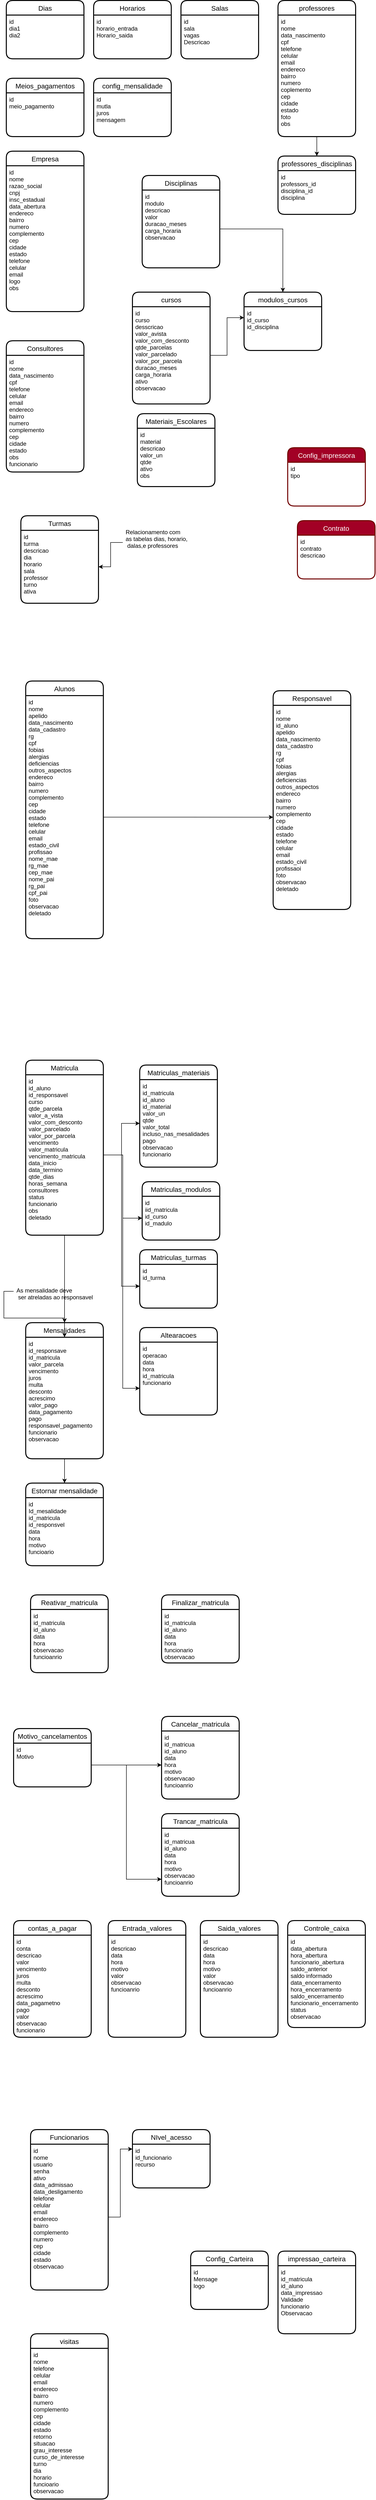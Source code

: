 <mxfile version="22.0.3" type="device">
  <diagram id="X-liFEKZv9NLR8DLZPbJ" name="Page-1">
    <mxGraphModel dx="1434" dy="871" grid="1" gridSize="10" guides="1" tooltips="1" connect="1" arrows="1" fold="1" page="1" pageScale="1" pageWidth="850" pageHeight="1100" math="0" shadow="0">
      <root>
        <mxCell id="0" />
        <mxCell id="1" parent="0" />
        <mxCell id="nvbjZyCiDaDG4opXZh0n-1" value="Dias" style="swimlane;childLayout=stackLayout;horizontal=1;startSize=30;horizontalStack=0;rounded=1;fontSize=14;fontStyle=0;strokeWidth=2;resizeParent=0;resizeLast=1;shadow=0;dashed=0;align=center;" parent="1" vertex="1">
          <mxGeometry x="70" y="70" width="160" height="120" as="geometry" />
        </mxCell>
        <mxCell id="nvbjZyCiDaDG4opXZh0n-2" value="id&#xa;dia1&#xa;dia2" style="align=left;strokeColor=none;fillColor=none;spacingLeft=4;fontSize=12;verticalAlign=top;resizable=0;rotatable=0;part=1;" parent="nvbjZyCiDaDG4opXZh0n-1" vertex="1">
          <mxGeometry y="30" width="160" height="90" as="geometry" />
        </mxCell>
        <mxCell id="nvbjZyCiDaDG4opXZh0n-5" value="Horarios" style="swimlane;childLayout=stackLayout;horizontal=1;startSize=30;horizontalStack=0;rounded=1;fontSize=14;fontStyle=0;strokeWidth=2;resizeParent=0;resizeLast=1;shadow=0;dashed=0;align=center;" parent="1" vertex="1">
          <mxGeometry x="250" y="70" width="160" height="120" as="geometry" />
        </mxCell>
        <mxCell id="nvbjZyCiDaDG4opXZh0n-6" value="id&#xa;horario_entrada&#xa;Horario_saida" style="align=left;strokeColor=none;fillColor=none;spacingLeft=4;fontSize=12;verticalAlign=top;resizable=0;rotatable=0;part=1;" parent="nvbjZyCiDaDG4opXZh0n-5" vertex="1">
          <mxGeometry y="30" width="160" height="90" as="geometry" />
        </mxCell>
        <mxCell id="nvbjZyCiDaDG4opXZh0n-7" value="Salas" style="swimlane;childLayout=stackLayout;horizontal=1;startSize=30;horizontalStack=0;rounded=1;fontSize=14;fontStyle=0;strokeWidth=2;resizeParent=0;resizeLast=1;shadow=0;dashed=0;align=center;" parent="1" vertex="1">
          <mxGeometry x="430" y="70" width="160" height="120" as="geometry" />
        </mxCell>
        <mxCell id="nvbjZyCiDaDG4opXZh0n-8" value="id&#xa;sala&#xa;vagas&#xa;Descricao" style="align=left;strokeColor=none;fillColor=none;spacingLeft=4;fontSize=12;verticalAlign=top;resizable=0;rotatable=0;part=1;" parent="nvbjZyCiDaDG4opXZh0n-7" vertex="1">
          <mxGeometry y="30" width="160" height="90" as="geometry" />
        </mxCell>
        <mxCell id="nvbjZyCiDaDG4opXZh0n-9" value="Meios_pagamentos" style="swimlane;childLayout=stackLayout;horizontal=1;startSize=30;horizontalStack=0;rounded=1;fontSize=14;fontStyle=0;strokeWidth=2;resizeParent=0;resizeLast=1;shadow=0;dashed=0;align=center;" parent="1" vertex="1">
          <mxGeometry x="70" y="230" width="160" height="120" as="geometry" />
        </mxCell>
        <mxCell id="nvbjZyCiDaDG4opXZh0n-10" value="id&#xa;meio_pagamento&#xa;" style="align=left;strokeColor=none;fillColor=none;spacingLeft=4;fontSize=12;verticalAlign=top;resizable=0;rotatable=0;part=1;" parent="nvbjZyCiDaDG4opXZh0n-9" vertex="1">
          <mxGeometry y="30" width="160" height="90" as="geometry" />
        </mxCell>
        <mxCell id="nvbjZyCiDaDG4opXZh0n-11" value="config_mensalidade" style="swimlane;childLayout=stackLayout;horizontal=1;startSize=30;horizontalStack=0;rounded=1;fontSize=14;fontStyle=0;strokeWidth=2;resizeParent=0;resizeLast=1;shadow=0;dashed=0;align=center;" parent="1" vertex="1">
          <mxGeometry x="250" y="230" width="160" height="120" as="geometry" />
        </mxCell>
        <mxCell id="nvbjZyCiDaDG4opXZh0n-12" value="id&#xa;mutla&#xa;juros&#xa;mensagem" style="align=left;strokeColor=none;fillColor=none;spacingLeft=4;fontSize=12;verticalAlign=top;resizable=0;rotatable=0;part=1;" parent="nvbjZyCiDaDG4opXZh0n-11" vertex="1">
          <mxGeometry y="30" width="160" height="90" as="geometry" />
        </mxCell>
        <mxCell id="nvbjZyCiDaDG4opXZh0n-13" value="Config_impressora" style="swimlane;childLayout=stackLayout;horizontal=1;startSize=30;horizontalStack=0;rounded=1;fontSize=14;fontStyle=0;strokeWidth=2;resizeParent=0;resizeLast=1;shadow=0;dashed=0;align=center;fillColor=#a20025;fontColor=#ffffff;strokeColor=#6F0000;" parent="1" vertex="1">
          <mxGeometry x="650" y="990" width="160" height="120" as="geometry" />
        </mxCell>
        <mxCell id="nvbjZyCiDaDG4opXZh0n-14" value="id&#xa;tipo" style="align=left;strokeColor=none;fillColor=none;spacingLeft=4;fontSize=12;verticalAlign=top;resizable=0;rotatable=0;part=1;" parent="nvbjZyCiDaDG4opXZh0n-13" vertex="1">
          <mxGeometry y="30" width="160" height="90" as="geometry" />
        </mxCell>
        <mxCell id="nvbjZyCiDaDG4opXZh0n-15" value="Empresa" style="swimlane;childLayout=stackLayout;horizontal=1;startSize=30;horizontalStack=0;rounded=1;fontSize=14;fontStyle=0;strokeWidth=2;resizeParent=0;resizeLast=1;shadow=0;dashed=0;align=center;" parent="1" vertex="1">
          <mxGeometry x="70" y="380" width="160" height="330" as="geometry" />
        </mxCell>
        <mxCell id="nvbjZyCiDaDG4opXZh0n-16" value="id&#xa;nome&#xa;razao_social&#xa;cnpj&#xa;insc_estadual&#xa;data_abertura&#xa;endereco&#xa;bairro&#xa;numero&#xa;complemento&#xa;cep&#xa;cidade&#xa;estado&#xa;telefone&#xa;celular&#xa;email&#xa;logo&#xa;obs" style="align=left;strokeColor=none;fillColor=none;spacingLeft=4;fontSize=12;verticalAlign=top;resizable=0;rotatable=0;part=1;" parent="nvbjZyCiDaDG4opXZh0n-15" vertex="1">
          <mxGeometry y="30" width="160" height="300" as="geometry" />
        </mxCell>
        <mxCell id="nvbjZyCiDaDG4opXZh0n-17" value="Disciplinas" style="swimlane;childLayout=stackLayout;horizontal=1;startSize=30;horizontalStack=0;rounded=1;fontSize=14;fontStyle=0;strokeWidth=2;resizeParent=0;resizeLast=1;shadow=0;dashed=0;align=center;" parent="1" vertex="1">
          <mxGeometry x="350" y="430" width="160" height="190" as="geometry" />
        </mxCell>
        <mxCell id="nvbjZyCiDaDG4opXZh0n-18" value="id&#xa;modulo&#xa;descricao&#xa;valor&#xa;duracao_meses&#xa;carga_horaria&#xa;observacao" style="align=left;strokeColor=none;fillColor=none;spacingLeft=4;fontSize=12;verticalAlign=top;resizable=0;rotatable=0;part=1;" parent="nvbjZyCiDaDG4opXZh0n-17" vertex="1">
          <mxGeometry y="30" width="160" height="160" as="geometry" />
        </mxCell>
        <mxCell id="nvbjZyCiDaDG4opXZh0n-19" value="cursos" style="swimlane;childLayout=stackLayout;horizontal=1;startSize=30;horizontalStack=0;rounded=1;fontSize=14;fontStyle=0;strokeWidth=2;resizeParent=0;resizeLast=1;shadow=0;dashed=0;align=center;" parent="1" vertex="1">
          <mxGeometry x="330" y="670" width="160" height="230" as="geometry" />
        </mxCell>
        <mxCell id="nvbjZyCiDaDG4opXZh0n-20" value="id&#xa;curso&#xa;desscricao&#xa;valor_avista&#xa;valor_com_desconto&#xa;qtde_parcelas&#xa;valor_parcelado&#xa;valor_por_parcela&#xa;duracao_meses&#xa;carga_horaria&#xa;ativo&#xa;observacao&#xa;" style="align=left;strokeColor=none;fillColor=none;spacingLeft=4;fontSize=12;verticalAlign=top;resizable=0;rotatable=0;part=1;" parent="nvbjZyCiDaDG4opXZh0n-19" vertex="1">
          <mxGeometry y="30" width="160" height="200" as="geometry" />
        </mxCell>
        <mxCell id="nvbjZyCiDaDG4opXZh0n-22" value="modulos_cursos" style="swimlane;childLayout=stackLayout;horizontal=1;startSize=30;horizontalStack=0;rounded=1;fontSize=14;fontStyle=0;strokeWidth=2;resizeParent=0;resizeLast=1;shadow=0;dashed=0;align=center;" parent="1" vertex="1">
          <mxGeometry x="560" y="670" width="160" height="120" as="geometry" />
        </mxCell>
        <mxCell id="nvbjZyCiDaDG4opXZh0n-23" value="id&#xa;id_curso&#xa;id_disciplina&#xa;" style="align=left;strokeColor=none;fillColor=none;spacingLeft=4;fontSize=12;verticalAlign=top;resizable=0;rotatable=0;part=1;" parent="nvbjZyCiDaDG4opXZh0n-22" vertex="1">
          <mxGeometry y="30" width="160" height="90" as="geometry" />
        </mxCell>
        <mxCell id="nvbjZyCiDaDG4opXZh0n-24" style="edgeStyle=orthogonalEdgeStyle;rounded=0;orthogonalLoop=1;jettySize=auto;html=1;entryX=0;entryY=0.25;entryDx=0;entryDy=0;" parent="1" source="nvbjZyCiDaDG4opXZh0n-20" target="nvbjZyCiDaDG4opXZh0n-23" edge="1">
          <mxGeometry relative="1" as="geometry" />
        </mxCell>
        <mxCell id="nvbjZyCiDaDG4opXZh0n-26" value="Turmas" style="swimlane;childLayout=stackLayout;horizontal=1;startSize=30;horizontalStack=0;rounded=1;fontSize=14;fontStyle=0;strokeWidth=2;resizeParent=0;resizeLast=1;shadow=0;dashed=0;align=center;" parent="1" vertex="1">
          <mxGeometry x="100" y="1130" width="160" height="180" as="geometry" />
        </mxCell>
        <mxCell id="nvbjZyCiDaDG4opXZh0n-27" value="id&#xa;turma&#xa;descricao&#xa;dia&#xa;horario&#xa;sala&#xa;professor&#xa;turno&#xa;ativa" style="align=left;strokeColor=none;fillColor=none;spacingLeft=4;fontSize=12;verticalAlign=top;resizable=0;rotatable=0;part=1;" parent="nvbjZyCiDaDG4opXZh0n-26" vertex="1">
          <mxGeometry y="30" width="160" height="150" as="geometry" />
        </mxCell>
        <mxCell id="nvbjZyCiDaDG4opXZh0n-28" value="professores" style="swimlane;childLayout=stackLayout;horizontal=1;startSize=30;horizontalStack=0;rounded=1;fontSize=14;fontStyle=0;strokeWidth=2;resizeParent=0;resizeLast=1;shadow=0;dashed=0;align=center;" parent="1" vertex="1">
          <mxGeometry x="630" y="70" width="160" height="280" as="geometry" />
        </mxCell>
        <mxCell id="nvbjZyCiDaDG4opXZh0n-29" value="id&#xa;nome&#xa;data_nascimento&#xa;cpf&#xa;telefone&#xa;celular&#xa;email&#xa;endereco&#xa;bairro&#xa;numero&#xa;coplemento&#xa;cep&#xa;cidade&#xa;estado&#xa;foto&#xa;obs" style="align=left;strokeColor=none;fillColor=none;spacingLeft=4;fontSize=12;verticalAlign=top;resizable=0;rotatable=0;part=1;" parent="nvbjZyCiDaDG4opXZh0n-28" vertex="1">
          <mxGeometry y="30" width="160" height="250" as="geometry" />
        </mxCell>
        <mxCell id="nvbjZyCiDaDG4opXZh0n-30" value="professores_disciplinas" style="swimlane;childLayout=stackLayout;horizontal=1;startSize=30;horizontalStack=0;rounded=1;fontSize=14;fontStyle=0;strokeWidth=2;resizeParent=0;resizeLast=1;shadow=0;dashed=0;align=center;" parent="1" vertex="1">
          <mxGeometry x="630" y="390" width="160" height="120" as="geometry" />
        </mxCell>
        <mxCell id="nvbjZyCiDaDG4opXZh0n-31" value="id&#xa;professors_id&#xa;disciplina_id&#xa;disciplina" style="align=left;strokeColor=none;fillColor=none;spacingLeft=4;fontSize=12;verticalAlign=top;resizable=0;rotatable=0;part=1;" parent="nvbjZyCiDaDG4opXZh0n-30" vertex="1">
          <mxGeometry y="30" width="160" height="90" as="geometry" />
        </mxCell>
        <mxCell id="nvbjZyCiDaDG4opXZh0n-32" style="edgeStyle=orthogonalEdgeStyle;rounded=0;orthogonalLoop=1;jettySize=auto;html=1;" parent="1" source="nvbjZyCiDaDG4opXZh0n-29" target="nvbjZyCiDaDG4opXZh0n-30" edge="1">
          <mxGeometry relative="1" as="geometry" />
        </mxCell>
        <mxCell id="nvbjZyCiDaDG4opXZh0n-34" style="edgeStyle=orthogonalEdgeStyle;rounded=0;orthogonalLoop=1;jettySize=auto;html=1;" parent="1" source="nvbjZyCiDaDG4opXZh0n-33" target="nvbjZyCiDaDG4opXZh0n-27" edge="1">
          <mxGeometry relative="1" as="geometry" />
        </mxCell>
        <mxCell id="nvbjZyCiDaDG4opXZh0n-33" value="Relacionamento com &#xa;as tabelas dias, horario,&#xa; dalas,e professores" style="text;strokeColor=none;fillColor=none;spacingLeft=4;spacingRight=4;overflow=hidden;rotatable=0;points=[[0,0.5],[1,0.5]];portConstraint=eastwest;fontSize=12;" parent="1" vertex="1">
          <mxGeometry x="310" y="1150" width="310" height="70" as="geometry" />
        </mxCell>
        <mxCell id="nvbjZyCiDaDG4opXZh0n-36" value="Alunos" style="swimlane;childLayout=stackLayout;horizontal=1;startSize=30;horizontalStack=0;rounded=1;fontSize=14;fontStyle=0;strokeWidth=2;resizeParent=0;resizeLast=1;shadow=0;dashed=0;align=center;" parent="1" vertex="1">
          <mxGeometry x="110" y="1470" width="160" height="530" as="geometry" />
        </mxCell>
        <mxCell id="nvbjZyCiDaDG4opXZh0n-37" value="id&#xa;nome&#xa;apelido&#xa;data_nascimento&#xa;data_cadastro&#xa;rg&#xa;cpf&#xa;fobias&#xa;alergias&#xa;deficiencias&#xa;outros_aspectos&#xa;endereco&#xa;bairro&#xa;numero&#xa;complemento&#xa;cep&#xa;cidade&#xa;estado&#xa;telefone&#xa;celular&#xa;email&#xa;estado_civil&#xa;profissao&#xa;nome_mae&#xa;rg_mae&#xa;cep_mae&#xa;nome_pai&#xa;rg_pai&#xa;cpf_pai&#xa;foto&#xa;observacao&#xa;deletado&#xa;&#xa;" style="align=left;strokeColor=none;fillColor=none;spacingLeft=4;fontSize=12;verticalAlign=top;resizable=0;rotatable=0;part=1;" parent="nvbjZyCiDaDG4opXZh0n-36" vertex="1">
          <mxGeometry y="30" width="160" height="500" as="geometry" />
        </mxCell>
        <mxCell id="nvbjZyCiDaDG4opXZh0n-38" value="Responsavel" style="swimlane;childLayout=stackLayout;horizontal=1;startSize=30;horizontalStack=0;rounded=1;fontSize=14;fontStyle=0;strokeWidth=2;resizeParent=0;resizeLast=1;shadow=0;dashed=0;align=center;" parent="1" vertex="1">
          <mxGeometry x="620" y="1490" width="160" height="450" as="geometry" />
        </mxCell>
        <mxCell id="nvbjZyCiDaDG4opXZh0n-39" value="id&#xa;nome&#xa;id_aluno&#xa;apelido&#xa;data_nascimento&#xa;data_cadastro&#xa;rg&#xa;cpf&#xa;fobias&#xa;alergias&#xa;deficiencias&#xa;outros_aspectos&#xa;endereco&#xa;bairro&#xa;numero&#xa;complemento&#xa;cep&#xa;cidade&#xa;estado&#xa;telefone&#xa;celular&#xa;email&#xa;estado_civil&#xa;profissaoi&#xa;foto&#xa;observacao&#xa;deletado&#xa;&#xa;" style="align=left;strokeColor=none;fillColor=none;spacingLeft=4;fontSize=12;verticalAlign=top;resizable=0;rotatable=0;part=1;" parent="nvbjZyCiDaDG4opXZh0n-38" vertex="1">
          <mxGeometry y="30" width="160" height="420" as="geometry" />
        </mxCell>
        <mxCell id="nvbjZyCiDaDG4opXZh0n-44" style="edgeStyle=orthogonalEdgeStyle;rounded=0;orthogonalLoop=1;jettySize=auto;html=1;entryX=0;entryY=0.548;entryDx=0;entryDy=0;entryPerimeter=0;" parent="1" source="nvbjZyCiDaDG4opXZh0n-37" target="nvbjZyCiDaDG4opXZh0n-39" edge="1">
          <mxGeometry relative="1" as="geometry">
            <mxPoint x="380" y="1690" as="targetPoint" />
          </mxGeometry>
        </mxCell>
        <mxCell id="nvbjZyCiDaDG4opXZh0n-46" value="Matricula" style="swimlane;childLayout=stackLayout;horizontal=1;startSize=30;horizontalStack=0;rounded=1;fontSize=14;fontStyle=0;strokeWidth=2;resizeParent=0;resizeLast=1;shadow=0;dashed=0;align=center;" parent="1" vertex="1">
          <mxGeometry x="110" y="2250" width="160" height="360" as="geometry" />
        </mxCell>
        <mxCell id="nvbjZyCiDaDG4opXZh0n-47" value="id&#xa;id_aluno&#xa;id_responsavel&#xa;curso&#xa;qtde_parcela&#xa;valor_a_vista&#xa;valor_com_desconto&#xa;valor_parcelado&#xa;valor_por_parcela&#xa;vencimento&#xa;valor_matricula&#xa;vencimento_matricula&#xa;data_inicio&#xa;data_termino&#xa;qtde_dias&#xa;horas_semana&#xa;consultores&#xa;status&#xa;funcionario&#xa;obs&#xa;deletado" style="align=left;strokeColor=none;fillColor=none;spacingLeft=4;fontSize=12;verticalAlign=top;resizable=0;rotatable=0;part=1;" parent="nvbjZyCiDaDG4opXZh0n-46" vertex="1">
          <mxGeometry y="30" width="160" height="330" as="geometry" />
        </mxCell>
        <mxCell id="nvbjZyCiDaDG4opXZh0n-48" value="Consultores" style="swimlane;childLayout=stackLayout;horizontal=1;startSize=30;horizontalStack=0;rounded=1;fontSize=14;fontStyle=0;strokeWidth=2;resizeParent=0;resizeLast=1;shadow=0;dashed=0;align=center;" parent="1" vertex="1">
          <mxGeometry x="70" y="770" width="160" height="270" as="geometry" />
        </mxCell>
        <mxCell id="nvbjZyCiDaDG4opXZh0n-49" value="id&#xa;nome&#xa;data_nascimento&#xa;cpf&#xa;telefone&#xa;celular&#xa;email&#xa;endereco&#xa;bairro&#xa;numero&#xa;complemento&#xa;cep&#xa;cidade&#xa;estado&#xa;obs&#xa;funcionario" style="align=left;strokeColor=none;fillColor=none;spacingLeft=4;fontSize=12;verticalAlign=top;resizable=0;rotatable=0;part=1;" parent="nvbjZyCiDaDG4opXZh0n-48" vertex="1">
          <mxGeometry y="30" width="160" height="240" as="geometry" />
        </mxCell>
        <mxCell id="nvbjZyCiDaDG4opXZh0n-50" value="Materiais_Escolares" style="swimlane;childLayout=stackLayout;horizontal=1;startSize=30;horizontalStack=0;rounded=1;fontSize=14;fontStyle=0;strokeWidth=2;resizeParent=0;resizeLast=1;shadow=0;dashed=0;align=center;" parent="1" vertex="1">
          <mxGeometry x="340" y="920" width="160" height="150" as="geometry" />
        </mxCell>
        <mxCell id="nvbjZyCiDaDG4opXZh0n-51" value="id&#xa;material&#xa;descricao&#xa;valor_un&#xa;qtde&#xa;ativo&#xa;obs" style="align=left;strokeColor=none;fillColor=none;spacingLeft=4;fontSize=12;verticalAlign=top;resizable=0;rotatable=0;part=1;" parent="nvbjZyCiDaDG4opXZh0n-50" vertex="1">
          <mxGeometry y="30" width="160" height="120" as="geometry" />
        </mxCell>
        <mxCell id="nvbjZyCiDaDG4opXZh0n-52" value="Contrato" style="swimlane;childLayout=stackLayout;horizontal=1;startSize=30;horizontalStack=0;rounded=1;fontSize=14;fontStyle=0;strokeWidth=2;resizeParent=0;resizeLast=1;shadow=0;dashed=0;align=center;fillColor=#a20025;fontColor=#ffffff;strokeColor=#6F0000;" parent="1" vertex="1">
          <mxGeometry x="670" y="1140" width="160" height="120" as="geometry" />
        </mxCell>
        <mxCell id="nvbjZyCiDaDG4opXZh0n-53" value="id&#xa;contrato&#xa;descricao" style="align=left;strokeColor=none;fillColor=none;spacingLeft=4;fontSize=12;verticalAlign=top;resizable=0;rotatable=0;part=1;" parent="nvbjZyCiDaDG4opXZh0n-52" vertex="1">
          <mxGeometry y="30" width="160" height="90" as="geometry" />
        </mxCell>
        <mxCell id="nvbjZyCiDaDG4opXZh0n-54" value="Matriculas_materiais" style="swimlane;childLayout=stackLayout;horizontal=1;startSize=30;horizontalStack=0;rounded=1;fontSize=14;fontStyle=0;strokeWidth=2;resizeParent=0;resizeLast=1;shadow=0;dashed=0;align=center;" parent="1" vertex="1">
          <mxGeometry x="345" y="2260" width="160" height="210" as="geometry" />
        </mxCell>
        <mxCell id="nvbjZyCiDaDG4opXZh0n-55" value="id&#xa;id_matricula&#xa;id_aluno&#xa;id_material&#xa;valor_un&#xa;qtde&#xa;valor_total&#xa;incluso_nas_mesalidades&#xa;pago&#xa;observacao&#xa;funcionario" style="align=left;strokeColor=none;fillColor=none;spacingLeft=4;fontSize=12;verticalAlign=top;resizable=0;rotatable=0;part=1;" parent="nvbjZyCiDaDG4opXZh0n-54" vertex="1">
          <mxGeometry y="30" width="160" height="180" as="geometry" />
        </mxCell>
        <mxCell id="nvbjZyCiDaDG4opXZh0n-56" style="edgeStyle=orthogonalEdgeStyle;rounded=0;orthogonalLoop=1;jettySize=auto;html=1;" parent="1" source="nvbjZyCiDaDG4opXZh0n-47" target="nvbjZyCiDaDG4opXZh0n-55" edge="1">
          <mxGeometry relative="1" as="geometry" />
        </mxCell>
        <mxCell id="nvbjZyCiDaDG4opXZh0n-57" value="Matriculas_modulos" style="swimlane;childLayout=stackLayout;horizontal=1;startSize=30;horizontalStack=0;rounded=1;fontSize=14;fontStyle=0;strokeWidth=2;resizeParent=0;resizeLast=1;shadow=0;dashed=0;align=center;" parent="1" vertex="1">
          <mxGeometry x="350" y="2500" width="160" height="120" as="geometry" />
        </mxCell>
        <mxCell id="nvbjZyCiDaDG4opXZh0n-58" value="id&#xa;iid_matricula&#xa;id_curso&#xa;id_madulo" style="align=left;strokeColor=none;fillColor=none;spacingLeft=4;fontSize=12;verticalAlign=top;resizable=0;rotatable=0;part=1;" parent="nvbjZyCiDaDG4opXZh0n-57" vertex="1">
          <mxGeometry y="30" width="160" height="90" as="geometry" />
        </mxCell>
        <mxCell id="nvbjZyCiDaDG4opXZh0n-59" style="edgeStyle=orthogonalEdgeStyle;rounded=0;orthogonalLoop=1;jettySize=auto;html=1;" parent="1" source="nvbjZyCiDaDG4opXZh0n-47" target="nvbjZyCiDaDG4opXZh0n-58" edge="1">
          <mxGeometry relative="1" as="geometry" />
        </mxCell>
        <mxCell id="nvbjZyCiDaDG4opXZh0n-60" value="Matriculas_turmas" style="swimlane;childLayout=stackLayout;horizontal=1;startSize=30;horizontalStack=0;rounded=1;fontSize=14;fontStyle=0;strokeWidth=2;resizeParent=0;resizeLast=1;shadow=0;dashed=0;align=center;" parent="1" vertex="1">
          <mxGeometry x="345" y="2640" width="160" height="120" as="geometry" />
        </mxCell>
        <mxCell id="nvbjZyCiDaDG4opXZh0n-61" value="id&#xa;id_turma" style="align=left;strokeColor=none;fillColor=none;spacingLeft=4;fontSize=12;verticalAlign=top;resizable=0;rotatable=0;part=1;" parent="nvbjZyCiDaDG4opXZh0n-60" vertex="1">
          <mxGeometry y="30" width="160" height="90" as="geometry" />
        </mxCell>
        <mxCell id="nvbjZyCiDaDG4opXZh0n-63" style="edgeStyle=orthogonalEdgeStyle;rounded=0;orthogonalLoop=1;jettySize=auto;html=1;entryX=0;entryY=0.5;entryDx=0;entryDy=0;" parent="1" source="nvbjZyCiDaDG4opXZh0n-47" target="nvbjZyCiDaDG4opXZh0n-61" edge="1">
          <mxGeometry relative="1" as="geometry" />
        </mxCell>
        <mxCell id="nvbjZyCiDaDG4opXZh0n-64" value="Mensalidades" style="swimlane;childLayout=stackLayout;horizontal=1;startSize=30;horizontalStack=0;rounded=1;fontSize=14;fontStyle=0;strokeWidth=2;resizeParent=0;resizeLast=1;shadow=0;dashed=0;align=center;" parent="1" vertex="1">
          <mxGeometry x="110" y="2790" width="160" height="280" as="geometry" />
        </mxCell>
        <mxCell id="nvbjZyCiDaDG4opXZh0n-65" value="id&#xa;id_responsave&#xa;id_matricula&#xa;valor_parcela&#xa;vencimento&#xa;juros&#xa;multa&#xa;desconto&#xa;acrescimo&#xa;valor_pago&#xa;data_pagamento&#xa;pago&#xa;responsavel_pagamento&#xa;funcionario&#xa;observacao" style="align=left;strokeColor=none;fillColor=none;spacingLeft=4;fontSize=12;verticalAlign=top;resizable=0;rotatable=0;part=1;" parent="nvbjZyCiDaDG4opXZh0n-64" vertex="1">
          <mxGeometry y="30" width="160" height="250" as="geometry" />
        </mxCell>
        <mxCell id="nvbjZyCiDaDG4opXZh0n-66" style="edgeStyle=orthogonalEdgeStyle;rounded=0;orthogonalLoop=1;jettySize=auto;html=1;" parent="1" source="nvbjZyCiDaDG4opXZh0n-47" target="nvbjZyCiDaDG4opXZh0n-64" edge="1">
          <mxGeometry relative="1" as="geometry" />
        </mxCell>
        <mxCell id="nvbjZyCiDaDG4opXZh0n-69" style="edgeStyle=orthogonalEdgeStyle;rounded=0;orthogonalLoop=1;jettySize=auto;html=1;exitX=0;exitY=0.5;exitDx=0;exitDy=0;" parent="1" source="nvbjZyCiDaDG4opXZh0n-67" target="nvbjZyCiDaDG4opXZh0n-65" edge="1">
          <mxGeometry relative="1" as="geometry" />
        </mxCell>
        <mxCell id="nvbjZyCiDaDG4opXZh0n-67" value="As mensalidade deve&#xa; ser atreladas ao responsavel" style="text;strokeColor=none;fillColor=none;spacingLeft=4;spacingRight=4;overflow=hidden;rotatable=0;points=[[0,0.5],[1,0.5]];portConstraint=eastwest;fontSize=12;" parent="1" vertex="1">
          <mxGeometry x="85" y="2710" width="190" height="31" as="geometry" />
        </mxCell>
        <mxCell id="nvbjZyCiDaDG4opXZh0n-70" value="Altearacoes" style="swimlane;childLayout=stackLayout;horizontal=1;startSize=30;horizontalStack=0;rounded=1;fontSize=14;fontStyle=0;strokeWidth=2;resizeParent=0;resizeLast=1;shadow=0;dashed=0;align=center;" parent="1" vertex="1">
          <mxGeometry x="345" y="2800" width="160" height="180" as="geometry" />
        </mxCell>
        <mxCell id="nvbjZyCiDaDG4opXZh0n-71" value="id&#xa;operacao&#xa;data&#xa;hora&#xa;id_matricula&#xa;funcionario" style="align=left;strokeColor=none;fillColor=none;spacingLeft=4;fontSize=12;verticalAlign=top;resizable=0;rotatable=0;part=1;" parent="nvbjZyCiDaDG4opXZh0n-70" vertex="1">
          <mxGeometry y="30" width="160" height="150" as="geometry" />
        </mxCell>
        <mxCell id="nvbjZyCiDaDG4opXZh0n-72" style="edgeStyle=orthogonalEdgeStyle;rounded=0;orthogonalLoop=1;jettySize=auto;html=1;" parent="1" source="nvbjZyCiDaDG4opXZh0n-47" target="nvbjZyCiDaDG4opXZh0n-71" edge="1">
          <mxGeometry relative="1" as="geometry">
            <Array as="points">
              <mxPoint x="310" y="2445" />
              <mxPoint x="310" y="2925" />
            </Array>
          </mxGeometry>
        </mxCell>
        <mxCell id="nvbjZyCiDaDG4opXZh0n-73" value="Estornar mensalidade" style="swimlane;childLayout=stackLayout;horizontal=1;startSize=30;horizontalStack=0;rounded=1;fontSize=14;fontStyle=0;strokeWidth=2;resizeParent=0;resizeLast=1;shadow=0;dashed=0;align=center;" parent="1" vertex="1">
          <mxGeometry x="110" y="3120" width="160" height="170" as="geometry" />
        </mxCell>
        <mxCell id="nvbjZyCiDaDG4opXZh0n-74" value="id&#xa;Id_mesalidade&#xa;id_matricula&#xa;id_responsvel&#xa;data&#xa;hora&#xa;motivo&#xa;funcioario" style="align=left;strokeColor=none;fillColor=none;spacingLeft=4;fontSize=12;verticalAlign=top;resizable=0;rotatable=0;part=1;" parent="nvbjZyCiDaDG4opXZh0n-73" vertex="1">
          <mxGeometry y="30" width="160" height="140" as="geometry" />
        </mxCell>
        <mxCell id="nvbjZyCiDaDG4opXZh0n-75" style="edgeStyle=orthogonalEdgeStyle;rounded=0;orthogonalLoop=1;jettySize=auto;html=1;entryX=0.5;entryY=0;entryDx=0;entryDy=0;" parent="1" source="nvbjZyCiDaDG4opXZh0n-65" target="nvbjZyCiDaDG4opXZh0n-73" edge="1">
          <mxGeometry relative="1" as="geometry" />
        </mxCell>
        <mxCell id="nvbjZyCiDaDG4opXZh0n-76" value="Motivo_cancelamentos" style="swimlane;childLayout=stackLayout;horizontal=1;startSize=30;horizontalStack=0;rounded=1;fontSize=14;fontStyle=0;strokeWidth=2;resizeParent=0;resizeLast=1;shadow=0;dashed=0;align=center;" parent="1" vertex="1">
          <mxGeometry x="85" y="3625" width="160" height="120" as="geometry" />
        </mxCell>
        <mxCell id="nvbjZyCiDaDG4opXZh0n-77" value="id&#xa;Motivo" style="align=left;strokeColor=none;fillColor=none;spacingLeft=4;fontSize=12;verticalAlign=top;resizable=0;rotatable=0;part=1;" parent="nvbjZyCiDaDG4opXZh0n-76" vertex="1">
          <mxGeometry y="30" width="160" height="90" as="geometry" />
        </mxCell>
        <mxCell id="nvbjZyCiDaDG4opXZh0n-79" value="Finalizar_matricula" style="swimlane;childLayout=stackLayout;horizontal=1;startSize=30;horizontalStack=0;rounded=1;fontSize=14;fontStyle=0;strokeWidth=2;resizeParent=0;resizeLast=1;shadow=0;dashed=0;align=center;" parent="1" vertex="1">
          <mxGeometry x="390" y="3350" width="160" height="140" as="geometry" />
        </mxCell>
        <mxCell id="nvbjZyCiDaDG4opXZh0n-80" value="id&#xa;id_matricula&#xa;id_aluno&#xa;data&#xa;hora&#xa;funcionario&#xa;observacao" style="align=left;strokeColor=none;fillColor=none;spacingLeft=4;fontSize=12;verticalAlign=top;resizable=0;rotatable=0;part=1;" parent="nvbjZyCiDaDG4opXZh0n-79" vertex="1">
          <mxGeometry y="30" width="160" height="110" as="geometry" />
        </mxCell>
        <mxCell id="nvbjZyCiDaDG4opXZh0n-82" value="Cancelar_matricula" style="swimlane;childLayout=stackLayout;horizontal=1;startSize=30;horizontalStack=0;rounded=1;fontSize=14;fontStyle=0;strokeWidth=2;resizeParent=0;resizeLast=1;shadow=0;dashed=0;align=center;" parent="1" vertex="1">
          <mxGeometry x="390" y="3600" width="160" height="170" as="geometry" />
        </mxCell>
        <mxCell id="nvbjZyCiDaDG4opXZh0n-83" value="id&#xa;id_matricua&#xa;id_aluno&#xa;data&#xa;hora&#xa;motivo&#xa;observacao&#xa;funcioanrio" style="align=left;strokeColor=none;fillColor=none;spacingLeft=4;fontSize=12;verticalAlign=top;resizable=0;rotatable=0;part=1;" parent="nvbjZyCiDaDG4opXZh0n-82" vertex="1">
          <mxGeometry y="30" width="160" height="140" as="geometry" />
        </mxCell>
        <mxCell id="nvbjZyCiDaDG4opXZh0n-84" style="edgeStyle=orthogonalEdgeStyle;rounded=0;orthogonalLoop=1;jettySize=auto;html=1;" parent="1" source="nvbjZyCiDaDG4opXZh0n-77" target="nvbjZyCiDaDG4opXZh0n-83" edge="1">
          <mxGeometry relative="1" as="geometry" />
        </mxCell>
        <mxCell id="nvbjZyCiDaDG4opXZh0n-85" value="Trancar_matricula" style="swimlane;childLayout=stackLayout;horizontal=1;startSize=30;horizontalStack=0;rounded=1;fontSize=14;fontStyle=0;strokeWidth=2;resizeParent=0;resizeLast=1;shadow=0;dashed=0;align=center;" parent="1" vertex="1">
          <mxGeometry x="390" y="3800" width="160" height="170" as="geometry" />
        </mxCell>
        <mxCell id="nvbjZyCiDaDG4opXZh0n-86" value="id&#xa;id_matricua&#xa;id_aluno&#xa;data&#xa;hora&#xa;motivo&#xa;observacao&#xa;funcioanrio" style="align=left;strokeColor=none;fillColor=none;spacingLeft=4;fontSize=12;verticalAlign=top;resizable=0;rotatable=0;part=1;" parent="nvbjZyCiDaDG4opXZh0n-85" vertex="1">
          <mxGeometry y="30" width="160" height="140" as="geometry" />
        </mxCell>
        <mxCell id="nvbjZyCiDaDG4opXZh0n-88" style="edgeStyle=orthogonalEdgeStyle;rounded=0;orthogonalLoop=1;jettySize=auto;html=1;entryX=0;entryY=0.75;entryDx=0;entryDy=0;" parent="1" source="nvbjZyCiDaDG4opXZh0n-77" target="nvbjZyCiDaDG4opXZh0n-86" edge="1">
          <mxGeometry relative="1" as="geometry" />
        </mxCell>
        <mxCell id="nvbjZyCiDaDG4opXZh0n-89" value="Reativar_matricula" style="swimlane;childLayout=stackLayout;horizontal=1;startSize=30;horizontalStack=0;rounded=1;fontSize=14;fontStyle=0;strokeWidth=2;resizeParent=0;resizeLast=1;shadow=0;dashed=0;align=center;" parent="1" vertex="1">
          <mxGeometry x="120" y="3350" width="160" height="160" as="geometry" />
        </mxCell>
        <mxCell id="nvbjZyCiDaDG4opXZh0n-90" value="id&#xa;id_matricula&#xa;id_aluno&#xa;data&#xa;hora&#xa;observacao&#xa;funcioanrio" style="align=left;strokeColor=none;fillColor=none;spacingLeft=4;fontSize=12;verticalAlign=top;resizable=0;rotatable=0;part=1;" parent="nvbjZyCiDaDG4opXZh0n-89" vertex="1">
          <mxGeometry y="30" width="160" height="130" as="geometry" />
        </mxCell>
        <mxCell id="skmR0POw0dV2Jcwhy6U0-1" value="contas_a_pagar" style="swimlane;childLayout=stackLayout;horizontal=1;startSize=30;horizontalStack=0;rounded=1;fontSize=14;fontStyle=0;strokeWidth=2;resizeParent=0;resizeLast=1;shadow=0;dashed=0;align=center;" parent="1" vertex="1">
          <mxGeometry x="85" y="4020" width="160" height="240" as="geometry" />
        </mxCell>
        <mxCell id="skmR0POw0dV2Jcwhy6U0-2" value="id&#xa;conta&#xa;descricao&#xa;valor&#xa;vencimento&#xa;juros&#xa;multa&#xa;desconto&#xa;acrescimo&#xa;data_pagametno&#xa;pago&#xa;valor&#xa;observacao&#xa;funcionario" style="align=left;strokeColor=none;fillColor=none;spacingLeft=4;fontSize=12;verticalAlign=top;resizable=0;rotatable=0;part=1;" parent="skmR0POw0dV2Jcwhy6U0-1" vertex="1">
          <mxGeometry y="30" width="160" height="210" as="geometry" />
        </mxCell>
        <mxCell id="skmR0POw0dV2Jcwhy6U0-3" value="Entrada_valores" style="swimlane;childLayout=stackLayout;horizontal=1;startSize=30;horizontalStack=0;rounded=1;fontSize=14;fontStyle=0;strokeWidth=2;resizeParent=0;resizeLast=1;shadow=0;dashed=0;align=center;" parent="1" vertex="1">
          <mxGeometry x="280" y="4020" width="160" height="240" as="geometry" />
        </mxCell>
        <mxCell id="skmR0POw0dV2Jcwhy6U0-4" value="id&#xa;descricao&#xa;data&#xa;hora&#xa;motivo&#xa;valor&#xa;observacao&#xa;funcioanrio" style="align=left;strokeColor=none;fillColor=none;spacingLeft=4;fontSize=12;verticalAlign=top;resizable=0;rotatable=0;part=1;" parent="skmR0POw0dV2Jcwhy6U0-3" vertex="1">
          <mxGeometry y="30" width="160" height="210" as="geometry" />
        </mxCell>
        <mxCell id="skmR0POw0dV2Jcwhy6U0-5" value="Saida_valores" style="swimlane;childLayout=stackLayout;horizontal=1;startSize=30;horizontalStack=0;rounded=1;fontSize=14;fontStyle=0;strokeWidth=2;resizeParent=0;resizeLast=1;shadow=0;dashed=0;align=center;" parent="1" vertex="1">
          <mxGeometry x="470" y="4020" width="160" height="240" as="geometry" />
        </mxCell>
        <mxCell id="skmR0POw0dV2Jcwhy6U0-6" value="id&#xa;descricao&#xa;data&#xa;hora&#xa;motivo&#xa;valor&#xa;observacao&#xa;funcioanrio" style="align=left;strokeColor=none;fillColor=none;spacingLeft=4;fontSize=12;verticalAlign=top;resizable=0;rotatable=0;part=1;" parent="skmR0POw0dV2Jcwhy6U0-5" vertex="1">
          <mxGeometry y="30" width="160" height="210" as="geometry" />
        </mxCell>
        <mxCell id="skmR0POw0dV2Jcwhy6U0-7" value="Controle_caixa" style="swimlane;childLayout=stackLayout;horizontal=1;startSize=30;horizontalStack=0;rounded=1;fontSize=14;fontStyle=0;strokeWidth=2;resizeParent=0;resizeLast=1;shadow=0;dashed=0;align=center;" parent="1" vertex="1">
          <mxGeometry x="650" y="4020" width="160" height="220" as="geometry" />
        </mxCell>
        <mxCell id="skmR0POw0dV2Jcwhy6U0-8" value="id&#xa;data_abertura&#xa;hora_abertura&#xa;funcionario_abertura&#xa;saldo_anterior&#xa;saldo informado&#xa;data_encerramento&#xa;hora_encerramento&#xa;saldo_encerramento&#xa;funcionario_encerramento&#xa;status&#xa;observacao" style="align=left;strokeColor=none;fillColor=none;spacingLeft=4;fontSize=12;verticalAlign=top;resizable=0;rotatable=0;part=1;" parent="skmR0POw0dV2Jcwhy6U0-7" vertex="1">
          <mxGeometry y="30" width="160" height="190" as="geometry" />
        </mxCell>
        <mxCell id="skmR0POw0dV2Jcwhy6U0-9" value="Funcionarios" style="swimlane;childLayout=stackLayout;horizontal=1;startSize=30;horizontalStack=0;rounded=1;fontSize=14;fontStyle=0;strokeWidth=2;resizeParent=0;resizeLast=1;shadow=0;dashed=0;align=center;" parent="1" vertex="1">
          <mxGeometry x="120" y="4450" width="160" height="330" as="geometry" />
        </mxCell>
        <mxCell id="skmR0POw0dV2Jcwhy6U0-10" value="id&#xa;nome&#xa;usuario&#xa;senha&#xa;ativo&#xa;data_admissao&#xa;data_desligamento&#xa;telefone&#xa;celular&#xa;email&#xa;endereco&#xa;bairro&#xa;complemento&#xa;numero&#xa;cep&#xa;cidade&#xa;estado&#xa;observacao" style="align=left;strokeColor=none;fillColor=none;spacingLeft=4;fontSize=12;verticalAlign=top;resizable=0;rotatable=0;part=1;" parent="skmR0POw0dV2Jcwhy6U0-9" vertex="1">
          <mxGeometry y="30" width="160" height="300" as="geometry" />
        </mxCell>
        <mxCell id="skmR0POw0dV2Jcwhy6U0-11" value="NIvel_acesso" style="swimlane;childLayout=stackLayout;horizontal=1;startSize=30;horizontalStack=0;rounded=1;fontSize=14;fontStyle=0;strokeWidth=2;resizeParent=0;resizeLast=1;shadow=0;dashed=0;align=center;" parent="1" vertex="1">
          <mxGeometry x="330" y="4450" width="160" height="120" as="geometry" />
        </mxCell>
        <mxCell id="skmR0POw0dV2Jcwhy6U0-12" value="id&#xa;id_funcionario&#xa;recurso" style="align=left;strokeColor=none;fillColor=none;spacingLeft=4;fontSize=12;verticalAlign=top;resizable=0;rotatable=0;part=1;" parent="skmR0POw0dV2Jcwhy6U0-11" vertex="1">
          <mxGeometry y="30" width="160" height="90" as="geometry" />
        </mxCell>
        <mxCell id="skmR0POw0dV2Jcwhy6U0-13" style="edgeStyle=orthogonalEdgeStyle;rounded=0;orthogonalLoop=1;jettySize=auto;html=1;entryX=0;entryY=0.111;entryDx=0;entryDy=0;entryPerimeter=0;" parent="1" source="skmR0POw0dV2Jcwhy6U0-10" target="skmR0POw0dV2Jcwhy6U0-12" edge="1">
          <mxGeometry relative="1" as="geometry" />
        </mxCell>
        <mxCell id="w-3jsHsyJ9Ai85IM7Ywg-1" value="Config_Carteira" style="swimlane;childLayout=stackLayout;horizontal=1;startSize=30;horizontalStack=0;rounded=1;fontSize=14;fontStyle=0;strokeWidth=2;resizeParent=0;resizeLast=1;shadow=0;dashed=0;align=center;" parent="1" vertex="1">
          <mxGeometry x="450" y="4700" width="160" height="120" as="geometry" />
        </mxCell>
        <mxCell id="w-3jsHsyJ9Ai85IM7Ywg-2" value="id&#xa;Mensage&#xa;logo" style="align=left;strokeColor=none;fillColor=none;spacingLeft=4;fontSize=12;verticalAlign=top;resizable=0;rotatable=0;part=1;" parent="w-3jsHsyJ9Ai85IM7Ywg-1" vertex="1">
          <mxGeometry y="30" width="160" height="90" as="geometry" />
        </mxCell>
        <mxCell id="w-3jsHsyJ9Ai85IM7Ywg-3" value="impressao_carteira" style="swimlane;childLayout=stackLayout;horizontal=1;startSize=30;horizontalStack=0;rounded=1;fontSize=14;fontStyle=0;strokeWidth=2;resizeParent=0;resizeLast=1;shadow=0;dashed=0;align=center;" parent="1" vertex="1">
          <mxGeometry x="630" y="4700" width="160" height="170" as="geometry" />
        </mxCell>
        <mxCell id="w-3jsHsyJ9Ai85IM7Ywg-4" value="id&#xa;id_matricula&#xa;id_aluno&#xa;data_impressao&#xa;Validade&#xa;funcionario&#xa;Observacao" style="align=left;strokeColor=none;fillColor=none;spacingLeft=4;fontSize=12;verticalAlign=top;resizable=0;rotatable=0;part=1;" parent="w-3jsHsyJ9Ai85IM7Ywg-3" vertex="1">
          <mxGeometry y="30" width="160" height="140" as="geometry" />
        </mxCell>
        <mxCell id="w-3jsHsyJ9Ai85IM7Ywg-7" value="visitas" style="swimlane;childLayout=stackLayout;horizontal=1;startSize=30;horizontalStack=0;rounded=1;fontSize=14;fontStyle=0;strokeWidth=2;resizeParent=0;resizeLast=1;shadow=0;dashed=0;align=center;" parent="1" vertex="1">
          <mxGeometry x="120" y="4870" width="160" height="340" as="geometry" />
        </mxCell>
        <mxCell id="w-3jsHsyJ9Ai85IM7Ywg-8" value="id&#xa;nome&#xa;telefone&#xa;celular&#xa;email&#xa;endereco&#xa;bairro&#xa;numero&#xa;complemento&#xa;cep&#xa;cidade&#xa;estado&#xa;retorno&#xa;situacao&#xa;grau_interesse&#xa;curso_de_interesse&#xa;turno&#xa;dia&#xa;horario&#xa;funcioario&#xa;observacao" style="align=left;strokeColor=none;fillColor=none;spacingLeft=4;fontSize=12;verticalAlign=top;resizable=0;rotatable=0;part=1;" parent="w-3jsHsyJ9Ai85IM7Ywg-7" vertex="1">
          <mxGeometry y="30" width="160" height="310" as="geometry" />
        </mxCell>
        <mxCell id="ApTDZBpc7ETIgnApMb4x-1" style="edgeStyle=orthogonalEdgeStyle;rounded=0;orthogonalLoop=1;jettySize=auto;html=1;entryX=0.5;entryY=0;entryDx=0;entryDy=0;" parent="1" source="nvbjZyCiDaDG4opXZh0n-18" target="nvbjZyCiDaDG4opXZh0n-22" edge="1">
          <mxGeometry relative="1" as="geometry">
            <mxPoint x="630" y="550" as="targetPoint" />
          </mxGeometry>
        </mxCell>
      </root>
    </mxGraphModel>
  </diagram>
</mxfile>
